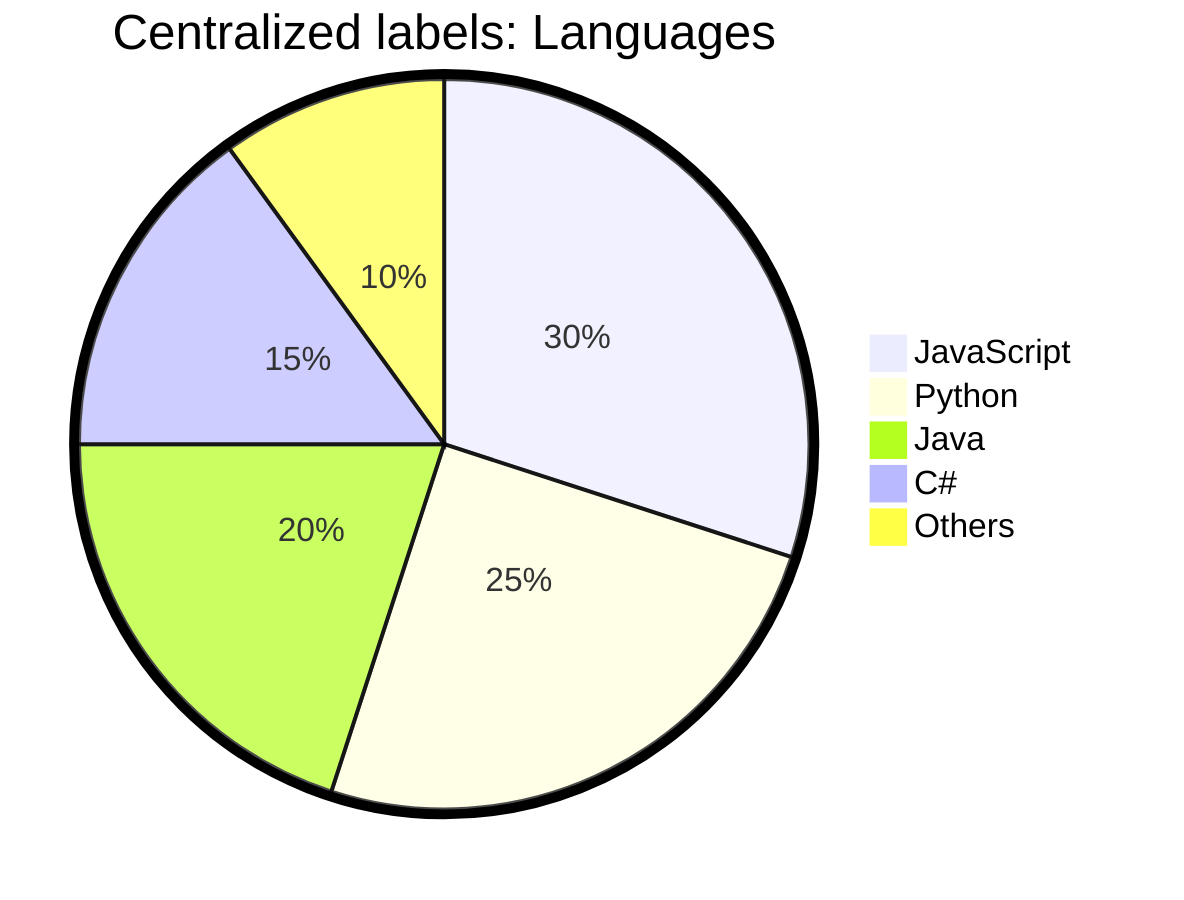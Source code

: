 %%{init: {"pie": {"textPosition": 0.45}, "themeVariables": {"pieOuterStrokeWidth": "5px"}}}%%
      pie
        title Centralized labels: Languages
        accTitle: Key elements in Product X
        accDescr: This is a pie chart showing the key elements in Product X.
        "JavaScript": 30
        "Python": 25
        "Java": 20
        "C#": 15
        "Others": 10